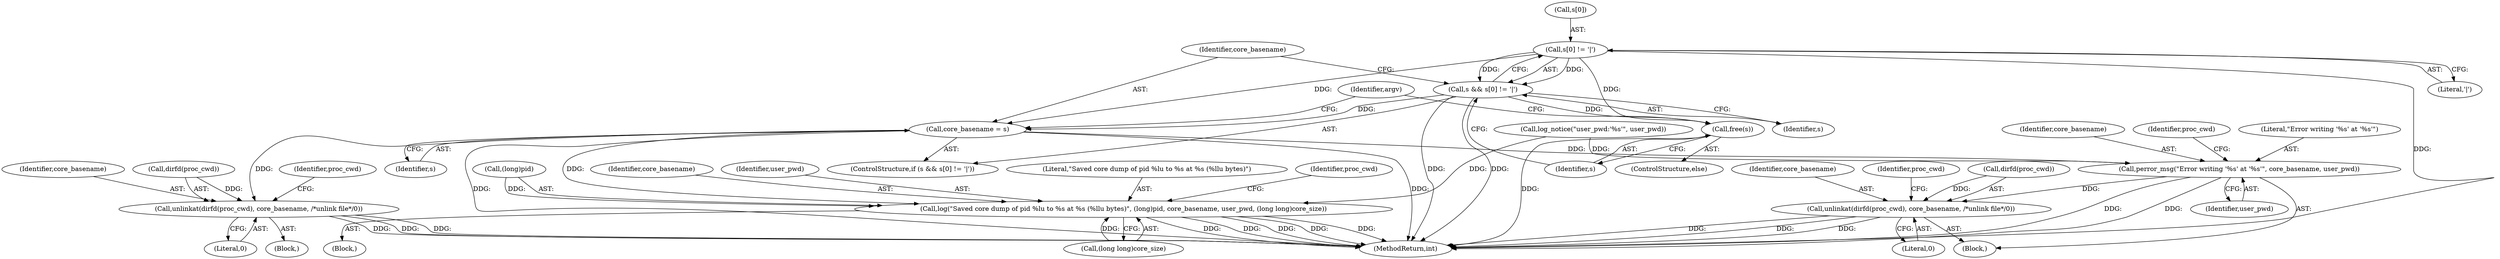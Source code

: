 digraph "0_abrt_8939398b82006ba1fec4ed491339fc075f43fc7c_1@array" {
"1000338" [label="(Call,s[0] != '|')"];
"1000336" [label="(Call,s && s[0] != '|')"];
"1000343" [label="(Call,core_basename = s)"];
"1001171" [label="(Call,perror_msg(\"Error writing '%s' at '%s'\", core_basename, user_pwd))"];
"1001175" [label="(Call,unlinkat(dirfd(proc_cwd), core_basename, /*unlink file*/0))"];
"1001197" [label="(Call,unlinkat(dirfd(proc_cwd), core_basename, /*unlink file*/0))"];
"1001210" [label="(Call,log(\"Saved core dump of pid %lu to %s at %s (%llu bytes)\", (long)pid, core_basename, user_pwd, (long long)core_size))"];
"1000347" [label="(Call,free(s))"];
"1000335" [label="(ControlStructure,if (s && s[0] != '|'))"];
"1001173" [label="(Identifier,core_basename)"];
"1001201" [label="(Literal,0)"];
"1000348" [label="(Identifier,s)"];
"1001198" [label="(Call,dirfd(proc_cwd))"];
"1000343" [label="(Call,core_basename = s)"];
"1001147" [label="(Block,)"];
"1001210" [label="(Call,log(\"Saved core dump of pid %lu to %s at %s (%llu bytes)\", (long)pid, core_basename, user_pwd, (long long)core_size))"];
"1001178" [label="(Identifier,core_basename)"];
"1001228" [label="(MethodReturn,int)"];
"1000342" [label="(Literal,'|')"];
"1001215" [label="(Identifier,core_basename)"];
"1001216" [label="(Identifier,user_pwd)"];
"1000336" [label="(Call,s && s[0] != '|')"];
"1000337" [label="(Identifier,s)"];
"1000339" [label="(Call,s[0])"];
"1000353" [label="(Identifier,argv)"];
"1000347" [label="(Call,free(s))"];
"1001217" [label="(Call,(long long)core_size)"];
"1000346" [label="(ControlStructure,else)"];
"1000399" [label="(Call,log_notice(\"user_pwd:'%s'\", user_pwd))"];
"1001179" [label="(Literal,0)"];
"1001182" [label="(Identifier,proc_cwd)"];
"1001176" [label="(Call,dirfd(proc_cwd))"];
"1000345" [label="(Identifier,s)"];
"1001174" [label="(Identifier,user_pwd)"];
"1001211" [label="(Literal,\"Saved core dump of pid %lu to %s at %s (%llu bytes)\")"];
"1001177" [label="(Identifier,proc_cwd)"];
"1000344" [label="(Identifier,core_basename)"];
"1001170" [label="(Block,)"];
"1001200" [label="(Identifier,core_basename)"];
"1001222" [label="(Identifier,proc_cwd)"];
"1001204" [label="(Identifier,proc_cwd)"];
"1001172" [label="(Literal,\"Error writing '%s' at '%s'\")"];
"1001175" [label="(Call,unlinkat(dirfd(proc_cwd), core_basename, /*unlink file*/0))"];
"1000338" [label="(Call,s[0] != '|')"];
"1001171" [label="(Call,perror_msg(\"Error writing '%s' at '%s'\", core_basename, user_pwd))"];
"1001196" [label="(Block,)"];
"1001197" [label="(Call,unlinkat(dirfd(proc_cwd), core_basename, /*unlink file*/0))"];
"1001212" [label="(Call,(long)pid)"];
"1000338" -> "1000336"  [label="AST: "];
"1000338" -> "1000342"  [label="CFG: "];
"1000339" -> "1000338"  [label="AST: "];
"1000342" -> "1000338"  [label="AST: "];
"1000336" -> "1000338"  [label="CFG: "];
"1000338" -> "1001228"  [label="DDG: "];
"1000338" -> "1000336"  [label="DDG: "];
"1000338" -> "1000336"  [label="DDG: "];
"1000338" -> "1000343"  [label="DDG: "];
"1000338" -> "1000347"  [label="DDG: "];
"1000336" -> "1000335"  [label="AST: "];
"1000336" -> "1000337"  [label="CFG: "];
"1000337" -> "1000336"  [label="AST: "];
"1000344" -> "1000336"  [label="CFG: "];
"1000348" -> "1000336"  [label="CFG: "];
"1000336" -> "1001228"  [label="DDG: "];
"1000336" -> "1001228"  [label="DDG: "];
"1000336" -> "1000343"  [label="DDG: "];
"1000336" -> "1000347"  [label="DDG: "];
"1000343" -> "1000335"  [label="AST: "];
"1000343" -> "1000345"  [label="CFG: "];
"1000344" -> "1000343"  [label="AST: "];
"1000345" -> "1000343"  [label="AST: "];
"1000353" -> "1000343"  [label="CFG: "];
"1000343" -> "1001228"  [label="DDG: "];
"1000343" -> "1001228"  [label="DDG: "];
"1000343" -> "1001171"  [label="DDG: "];
"1000343" -> "1001197"  [label="DDG: "];
"1000343" -> "1001210"  [label="DDG: "];
"1001171" -> "1001170"  [label="AST: "];
"1001171" -> "1001174"  [label="CFG: "];
"1001172" -> "1001171"  [label="AST: "];
"1001173" -> "1001171"  [label="AST: "];
"1001174" -> "1001171"  [label="AST: "];
"1001177" -> "1001171"  [label="CFG: "];
"1001171" -> "1001228"  [label="DDG: "];
"1001171" -> "1001228"  [label="DDG: "];
"1000399" -> "1001171"  [label="DDG: "];
"1001171" -> "1001175"  [label="DDG: "];
"1001175" -> "1001170"  [label="AST: "];
"1001175" -> "1001179"  [label="CFG: "];
"1001176" -> "1001175"  [label="AST: "];
"1001178" -> "1001175"  [label="AST: "];
"1001179" -> "1001175"  [label="AST: "];
"1001182" -> "1001175"  [label="CFG: "];
"1001175" -> "1001228"  [label="DDG: "];
"1001175" -> "1001228"  [label="DDG: "];
"1001175" -> "1001228"  [label="DDG: "];
"1001176" -> "1001175"  [label="DDG: "];
"1001197" -> "1001196"  [label="AST: "];
"1001197" -> "1001201"  [label="CFG: "];
"1001198" -> "1001197"  [label="AST: "];
"1001200" -> "1001197"  [label="AST: "];
"1001201" -> "1001197"  [label="AST: "];
"1001204" -> "1001197"  [label="CFG: "];
"1001197" -> "1001228"  [label="DDG: "];
"1001197" -> "1001228"  [label="DDG: "];
"1001197" -> "1001228"  [label="DDG: "];
"1001198" -> "1001197"  [label="DDG: "];
"1001210" -> "1001147"  [label="AST: "];
"1001210" -> "1001217"  [label="CFG: "];
"1001211" -> "1001210"  [label="AST: "];
"1001212" -> "1001210"  [label="AST: "];
"1001215" -> "1001210"  [label="AST: "];
"1001216" -> "1001210"  [label="AST: "];
"1001217" -> "1001210"  [label="AST: "];
"1001222" -> "1001210"  [label="CFG: "];
"1001210" -> "1001228"  [label="DDG: "];
"1001210" -> "1001228"  [label="DDG: "];
"1001210" -> "1001228"  [label="DDG: "];
"1001210" -> "1001228"  [label="DDG: "];
"1001210" -> "1001228"  [label="DDG: "];
"1001212" -> "1001210"  [label="DDG: "];
"1000399" -> "1001210"  [label="DDG: "];
"1001217" -> "1001210"  [label="DDG: "];
"1000347" -> "1000346"  [label="AST: "];
"1000347" -> "1000348"  [label="CFG: "];
"1000348" -> "1000347"  [label="AST: "];
"1000353" -> "1000347"  [label="CFG: "];
"1000347" -> "1001228"  [label="DDG: "];
}
